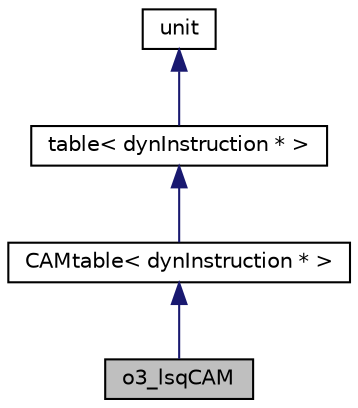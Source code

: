 digraph G
{
  edge [fontname="Helvetica",fontsize="10",labelfontname="Helvetica",labelfontsize="10"];
  node [fontname="Helvetica",fontsize="10",shape=record];
  Node1 [label="o3_lsqCAM",height=0.2,width=0.4,color="black", fillcolor="grey75", style="filled" fontcolor="black"];
  Node2 -> Node1 [dir=back,color="midnightblue",fontsize="10",style="solid"];
  Node2 [label="CAMtable\< dynInstruction * \>",height=0.2,width=0.4,color="black", fillcolor="white", style="filled",URL="$classCAMtable.html"];
  Node3 -> Node2 [dir=back,color="midnightblue",fontsize="10",style="solid"];
  Node3 [label="table\< dynInstruction * \>",height=0.2,width=0.4,color="black", fillcolor="white", style="filled",URL="$classtable.html"];
  Node4 -> Node3 [dir=back,color="midnightblue",fontsize="10",style="solid"];
  Node4 [label="unit",height=0.2,width=0.4,color="black", fillcolor="white", style="filled",URL="$classunit.html"];
}
